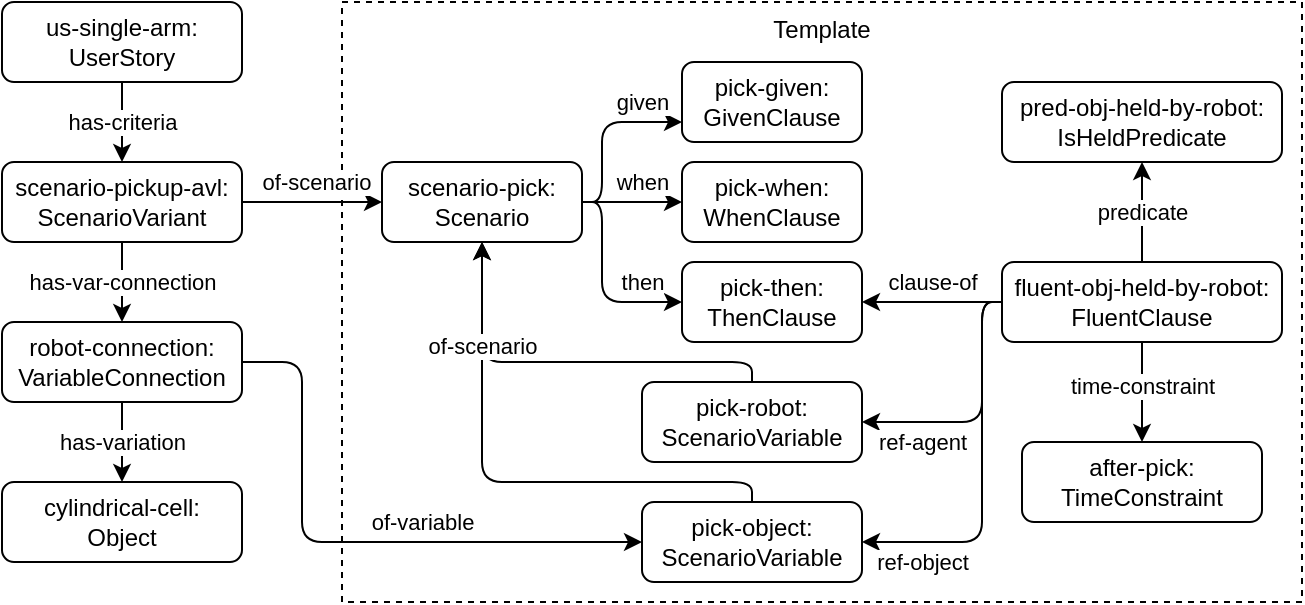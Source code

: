 <mxfile version="21.5.0" type="device">
  <diagram id="7C1xGLEkhZVZ-dPrB2Q-" name="Page-1">
    <mxGraphModel dx="1185" dy="709" grid="1" gridSize="10" guides="1" tooltips="1" connect="1" arrows="1" fold="1" page="1" pageScale="1" pageWidth="850" pageHeight="1100" math="0" shadow="0">
      <root>
        <mxCell id="0" />
        <mxCell id="1" parent="0" />
        <mxCell id="-Q3AlBVAB8pd4UczHKoV-29" value="has-criteria" style="edgeStyle=orthogonalEdgeStyle;rounded=1;orthogonalLoop=1;jettySize=auto;html=1;labelBackgroundColor=default;" parent="1" source="-Q3AlBVAB8pd4UczHKoV-1" target="-Q3AlBVAB8pd4UczHKoV-26" edge="1">
          <mxGeometry relative="1" as="geometry" />
        </mxCell>
        <mxCell id="-Q3AlBVAB8pd4UczHKoV-1" value="us-single-arm: UserStory" style="rounded=1;whiteSpace=wrap;html=1;" parent="1" vertex="1">
          <mxGeometry x="120" y="200" width="120" height="40" as="geometry" />
        </mxCell>
        <mxCell id="-Q3AlBVAB8pd4UczHKoV-9" value="Template" style="rounded=0;whiteSpace=wrap;html=1;verticalAlign=top;fillColor=none;container=1;collapsible=0;recursiveResize=0;dashed=1;" parent="1" vertex="1">
          <mxGeometry x="290" y="200" width="480" height="300" as="geometry" />
        </mxCell>
        <mxCell id="-Q3AlBVAB8pd4UczHKoV-2" value="scenario-pick: Scenario" style="rounded=1;whiteSpace=wrap;html=1;" parent="-Q3AlBVAB8pd4UczHKoV-9" vertex="1">
          <mxGeometry x="20" y="80" width="100" height="40" as="geometry" />
        </mxCell>
        <mxCell id="-Q3AlBVAB8pd4UczHKoV-3" value="pick-given: GivenClause" style="rounded=1;whiteSpace=wrap;html=1;" parent="-Q3AlBVAB8pd4UczHKoV-9" vertex="1">
          <mxGeometry x="170" y="30" width="90" height="40" as="geometry" />
        </mxCell>
        <mxCell id="-Q3AlBVAB8pd4UczHKoV-6" value="given" style="edgeStyle=orthogonalEdgeStyle;rounded=1;orthogonalLoop=1;jettySize=auto;html=1;labelBackgroundColor=default;" parent="-Q3AlBVAB8pd4UczHKoV-9" source="-Q3AlBVAB8pd4UczHKoV-2" target="-Q3AlBVAB8pd4UczHKoV-3" edge="1">
          <mxGeometry x="0.556" y="10" relative="1" as="geometry">
            <mxPoint x="170" y="60" as="targetPoint" />
            <Array as="points">
              <mxPoint x="130" y="100" />
              <mxPoint x="130" y="60" />
            </Array>
            <mxPoint as="offset" />
          </mxGeometry>
        </mxCell>
        <mxCell id="-Q3AlBVAB8pd4UczHKoV-4" value="pick-when: WhenClause" style="rounded=1;whiteSpace=wrap;html=1;" parent="-Q3AlBVAB8pd4UczHKoV-9" vertex="1">
          <mxGeometry x="170" y="80" width="90" height="40" as="geometry" />
        </mxCell>
        <mxCell id="-Q3AlBVAB8pd4UczHKoV-7" value="when" style="edgeStyle=orthogonalEdgeStyle;rounded=1;orthogonalLoop=1;jettySize=auto;html=1;labelBackgroundColor=default;" parent="-Q3AlBVAB8pd4UczHKoV-9" source="-Q3AlBVAB8pd4UczHKoV-2" target="-Q3AlBVAB8pd4UczHKoV-4" edge="1">
          <mxGeometry x="0.2" y="10" relative="1" as="geometry">
            <Array as="points">
              <mxPoint x="140" y="100" />
              <mxPoint x="140" y="100" />
            </Array>
            <mxPoint as="offset" />
          </mxGeometry>
        </mxCell>
        <mxCell id="-Q3AlBVAB8pd4UczHKoV-5" value="pick-then: ThenClause" style="rounded=1;whiteSpace=wrap;html=1;" parent="-Q3AlBVAB8pd4UczHKoV-9" vertex="1">
          <mxGeometry x="170" y="130" width="90" height="40" as="geometry" />
        </mxCell>
        <mxCell id="-Q3AlBVAB8pd4UczHKoV-8" value="then" style="edgeStyle=orthogonalEdgeStyle;rounded=1;orthogonalLoop=1;jettySize=auto;html=1;labelBackgroundColor=default;" parent="-Q3AlBVAB8pd4UczHKoV-9" source="-Q3AlBVAB8pd4UczHKoV-2" target="-Q3AlBVAB8pd4UczHKoV-5" edge="1">
          <mxGeometry x="0.6" y="10" relative="1" as="geometry">
            <Array as="points">
              <mxPoint x="130" y="100" />
              <mxPoint x="130" y="150" />
            </Array>
            <mxPoint as="offset" />
          </mxGeometry>
        </mxCell>
        <mxCell id="-Q3AlBVAB8pd4UczHKoV-16" value="ref-agent" style="edgeStyle=orthogonalEdgeStyle;rounded=1;orthogonalLoop=1;jettySize=auto;html=1;" parent="-Q3AlBVAB8pd4UczHKoV-9" source="-Q3AlBVAB8pd4UczHKoV-12" target="-Q3AlBVAB8pd4UczHKoV-13" edge="1">
          <mxGeometry x="0.538" y="10" relative="1" as="geometry">
            <Array as="points">
              <mxPoint x="320" y="150" />
              <mxPoint x="320" y="210" />
            </Array>
            <mxPoint as="offset" />
          </mxGeometry>
        </mxCell>
        <mxCell id="-Q3AlBVAB8pd4UczHKoV-17" value="clause-of" style="edgeStyle=orthogonalEdgeStyle;rounded=1;orthogonalLoop=1;jettySize=auto;html=1;" parent="-Q3AlBVAB8pd4UczHKoV-9" source="-Q3AlBVAB8pd4UczHKoV-12" target="-Q3AlBVAB8pd4UczHKoV-5" edge="1">
          <mxGeometry y="-10" relative="1" as="geometry">
            <Array as="points" />
            <mxPoint as="offset" />
          </mxGeometry>
        </mxCell>
        <mxCell id="-Q3AlBVAB8pd4UczHKoV-19" value="predicate" style="edgeStyle=orthogonalEdgeStyle;rounded=1;orthogonalLoop=1;jettySize=auto;html=1;labelBackgroundColor=default;" parent="-Q3AlBVAB8pd4UczHKoV-9" source="-Q3AlBVAB8pd4UczHKoV-12" target="-Q3AlBVAB8pd4UczHKoV-18" edge="1">
          <mxGeometry relative="1" as="geometry">
            <Array as="points">
              <mxPoint x="350" y="140" />
              <mxPoint x="350" y="140" />
            </Array>
          </mxGeometry>
        </mxCell>
        <mxCell id="-Q3AlBVAB8pd4UczHKoV-21" value="time-constraint" style="edgeStyle=orthogonalEdgeStyle;rounded=1;orthogonalLoop=1;jettySize=auto;html=1;labelBackgroundColor=default;" parent="-Q3AlBVAB8pd4UczHKoV-9" source="-Q3AlBVAB8pd4UczHKoV-12" target="-Q3AlBVAB8pd4UczHKoV-20" edge="1">
          <mxGeometry x="-0.143" relative="1" as="geometry">
            <Array as="points" />
            <mxPoint as="offset" />
            <mxPoint x="410" y="170" as="sourcePoint" />
          </mxGeometry>
        </mxCell>
        <mxCell id="-Q3AlBVAB8pd4UczHKoV-12" value="fluent-obj-held-by-robot: FluentClause" style="rounded=1;whiteSpace=wrap;html=1;" parent="-Q3AlBVAB8pd4UczHKoV-9" vertex="1">
          <mxGeometry x="330" y="130" width="140" height="40" as="geometry" />
        </mxCell>
        <mxCell id="-Q3AlBVAB8pd4UczHKoV-14" style="edgeStyle=orthogonalEdgeStyle;rounded=1;orthogonalLoop=1;jettySize=auto;html=1;" parent="-Q3AlBVAB8pd4UczHKoV-9" source="-Q3AlBVAB8pd4UczHKoV-13" target="-Q3AlBVAB8pd4UczHKoV-2" edge="1">
          <mxGeometry relative="1" as="geometry">
            <Array as="points">
              <mxPoint x="205" y="180" />
              <mxPoint x="70" y="180" />
            </Array>
            <mxPoint x="130" y="270.034" as="sourcePoint" />
            <mxPoint x="70" y="150" as="targetPoint" />
          </mxGeometry>
        </mxCell>
        <mxCell id="-Q3AlBVAB8pd4UczHKoV-13" value="pick-robot: ScenarioVariable" style="rounded=1;whiteSpace=wrap;html=1;" parent="-Q3AlBVAB8pd4UczHKoV-9" vertex="1">
          <mxGeometry x="150" y="190" width="110" height="40" as="geometry" />
        </mxCell>
        <mxCell id="-Q3AlBVAB8pd4UczHKoV-18" value="pred-obj-held-by-robot: IsHeldPredicate" style="rounded=1;whiteSpace=wrap;html=1;" parent="-Q3AlBVAB8pd4UczHKoV-9" vertex="1">
          <mxGeometry x="330" y="40" width="140" height="40" as="geometry" />
        </mxCell>
        <mxCell id="-Q3AlBVAB8pd4UczHKoV-20" value="after-pick: TimeConstraint" style="rounded=1;whiteSpace=wrap;html=1;" parent="-Q3AlBVAB8pd4UczHKoV-9" vertex="1">
          <mxGeometry x="340" y="220" width="120" height="40" as="geometry" />
        </mxCell>
        <mxCell id="-Q3AlBVAB8pd4UczHKoV-10" value="pick-object: ScenarioVariable" style="rounded=1;whiteSpace=wrap;html=1;" parent="-Q3AlBVAB8pd4UczHKoV-9" vertex="1">
          <mxGeometry x="150" y="250" width="110" height="40" as="geometry" />
        </mxCell>
        <mxCell id="-Q3AlBVAB8pd4UczHKoV-15" value="ref-object" style="edgeStyle=orthogonalEdgeStyle;rounded=1;orthogonalLoop=1;jettySize=auto;html=1;" parent="-Q3AlBVAB8pd4UczHKoV-9" source="-Q3AlBVAB8pd4UczHKoV-12" target="-Q3AlBVAB8pd4UczHKoV-10" edge="1">
          <mxGeometry x="0.684" y="10" relative="1" as="geometry">
            <Array as="points">
              <mxPoint x="320" y="150" />
              <mxPoint x="320" y="270" />
            </Array>
            <mxPoint as="offset" />
          </mxGeometry>
        </mxCell>
        <mxCell id="-Q3AlBVAB8pd4UczHKoV-11" value="of-scenario" style="edgeStyle=orthogonalEdgeStyle;rounded=1;orthogonalLoop=1;jettySize=auto;html=1;labelBackgroundColor=default;" parent="-Q3AlBVAB8pd4UczHKoV-9" source="-Q3AlBVAB8pd4UczHKoV-10" target="-Q3AlBVAB8pd4UczHKoV-2" edge="1">
          <mxGeometry x="0.612" relative="1" as="geometry">
            <Array as="points">
              <mxPoint x="205" y="240" />
              <mxPoint x="70" y="240" />
            </Array>
            <mxPoint as="offset" />
            <mxPoint x="195" y="250" as="sourcePoint" />
            <mxPoint x="80" y="160" as="targetPoint" />
          </mxGeometry>
        </mxCell>
        <mxCell id="-Q3AlBVAB8pd4UczHKoV-23" value="of-variable" style="edgeStyle=orthogonalEdgeStyle;rounded=1;orthogonalLoop=1;jettySize=auto;html=1;" parent="1" source="-Q3AlBVAB8pd4UczHKoV-22" target="-Q3AlBVAB8pd4UczHKoV-10" edge="1">
          <mxGeometry x="0.241" y="10" relative="1" as="geometry">
            <Array as="points">
              <mxPoint x="270" y="380" />
              <mxPoint x="270" y="470" />
            </Array>
            <mxPoint as="offset" />
          </mxGeometry>
        </mxCell>
        <mxCell id="-Q3AlBVAB8pd4UczHKoV-25" value="has-variation" style="edgeStyle=orthogonalEdgeStyle;rounded=1;orthogonalLoop=1;jettySize=auto;html=1;labelBackgroundColor=default;" parent="1" source="-Q3AlBVAB8pd4UczHKoV-22" target="-Q3AlBVAB8pd4UczHKoV-24" edge="1">
          <mxGeometry relative="1" as="geometry">
            <mxPoint as="offset" />
          </mxGeometry>
        </mxCell>
        <mxCell id="-Q3AlBVAB8pd4UczHKoV-22" value="robot-connection: VariableConnection" style="rounded=1;whiteSpace=wrap;html=1;" parent="1" vertex="1">
          <mxGeometry x="120" y="360" width="120" height="40" as="geometry" />
        </mxCell>
        <mxCell id="-Q3AlBVAB8pd4UczHKoV-24" value="cylindrical-cell:&lt;br&gt;Object" style="rounded=1;whiteSpace=wrap;html=1;" parent="1" vertex="1">
          <mxGeometry x="120" y="440" width="120" height="40" as="geometry" />
        </mxCell>
        <mxCell id="-Q3AlBVAB8pd4UczHKoV-27" value="has-var-connection" style="edgeStyle=orthogonalEdgeStyle;rounded=1;orthogonalLoop=1;jettySize=auto;html=1;labelBackgroundColor=default;" parent="1" source="-Q3AlBVAB8pd4UczHKoV-26" target="-Q3AlBVAB8pd4UczHKoV-22" edge="1">
          <mxGeometry relative="1" as="geometry">
            <Array as="points">
              <mxPoint x="177.5" y="380" />
              <mxPoint x="177.5" y="380" />
            </Array>
          </mxGeometry>
        </mxCell>
        <mxCell id="-Q3AlBVAB8pd4UczHKoV-28" value="of-scenario" style="edgeStyle=orthogonalEdgeStyle;rounded=1;orthogonalLoop=1;jettySize=auto;html=1;labelBackgroundColor=default;" parent="1" source="-Q3AlBVAB8pd4UczHKoV-26" target="-Q3AlBVAB8pd4UczHKoV-2" edge="1">
          <mxGeometry x="0.04" y="10" relative="1" as="geometry">
            <Array as="points">
              <mxPoint x="350" y="300" />
            </Array>
            <mxPoint as="offset" />
          </mxGeometry>
        </mxCell>
        <mxCell id="-Q3AlBVAB8pd4UczHKoV-26" value="scenario-pickup-avl: ScenarioVariant" style="rounded=1;whiteSpace=wrap;html=1;" parent="1" vertex="1">
          <mxGeometry x="120" y="280" width="120" height="40" as="geometry" />
        </mxCell>
      </root>
    </mxGraphModel>
  </diagram>
</mxfile>
